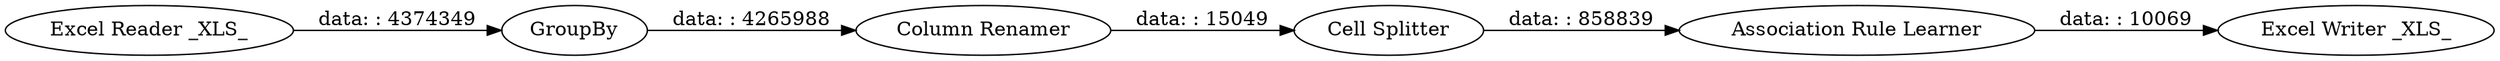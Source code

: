 digraph {
	"-4332657929158773192_7" [label="Column Renamer"]
	"-4332657929158773192_2" [label=GroupBy]
	"-4332657929158773192_4" [label="Association Rule Learner"]
	"-4332657929158773192_3" [label="Cell Splitter"]
	"-4332657929158773192_6" [label="Excel Reader _XLS_"]
	"-4332657929158773192_5" [label="Excel Writer _XLS_"]
	"-4332657929158773192_7" -> "-4332657929158773192_3" [label="data: : 15049"]
	"-4332657929158773192_2" -> "-4332657929158773192_7" [label="data: : 4265988"]
	"-4332657929158773192_3" -> "-4332657929158773192_4" [label="data: : 858839"]
	"-4332657929158773192_6" -> "-4332657929158773192_2" [label="data: : 4374349"]
	"-4332657929158773192_4" -> "-4332657929158773192_5" [label="data: : 10069"]
	rankdir=LR
}
